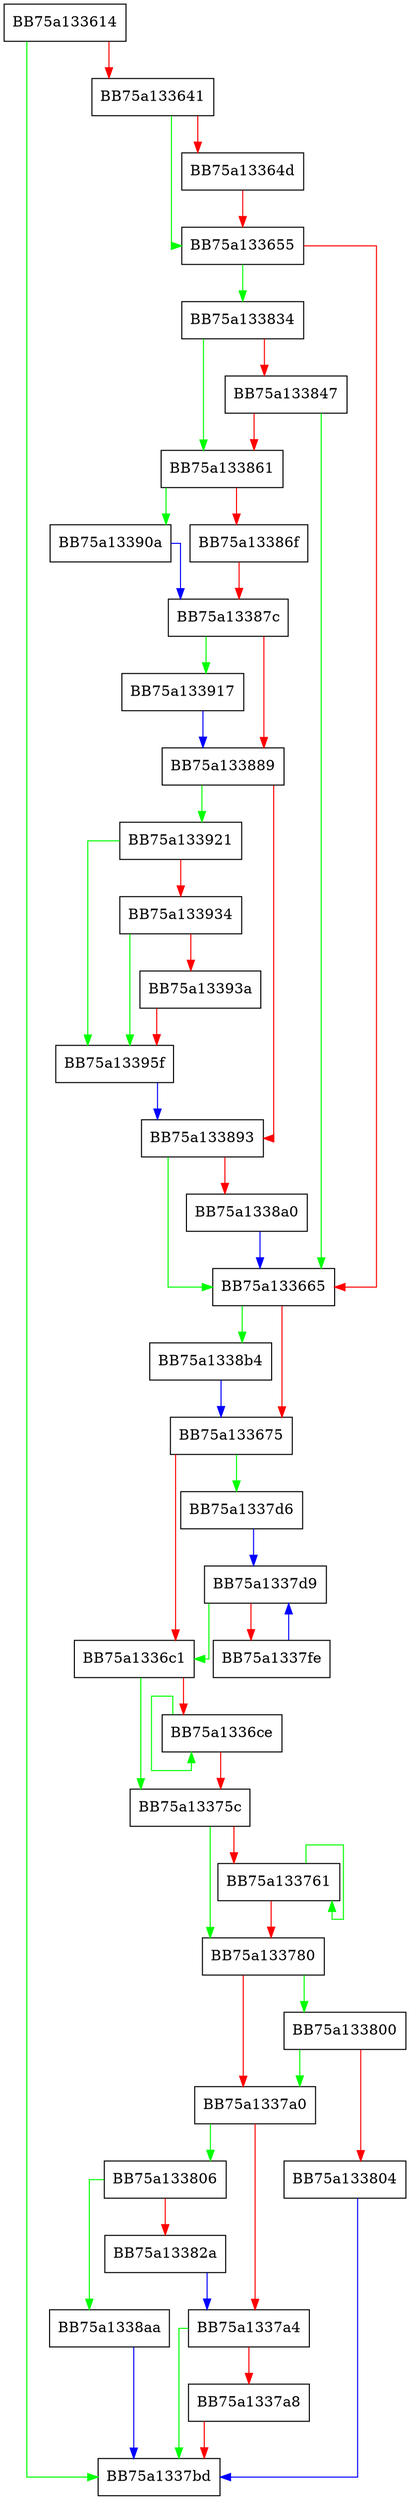 digraph bloomfilter_check {
  node [shape="box"];
  graph [splines=ortho];
  BB75a133614 -> BB75a1337bd [color="green"];
  BB75a133614 -> BB75a133641 [color="red"];
  BB75a133641 -> BB75a133655 [color="green"];
  BB75a133641 -> BB75a13364d [color="red"];
  BB75a13364d -> BB75a133655 [color="red"];
  BB75a133655 -> BB75a133834 [color="green"];
  BB75a133655 -> BB75a133665 [color="red"];
  BB75a133665 -> BB75a1338b4 [color="green"];
  BB75a133665 -> BB75a133675 [color="red"];
  BB75a133675 -> BB75a1337d6 [color="green"];
  BB75a133675 -> BB75a1336c1 [color="red"];
  BB75a1336c1 -> BB75a13375c [color="green"];
  BB75a1336c1 -> BB75a1336ce [color="red"];
  BB75a1336ce -> BB75a1336ce [color="green"];
  BB75a1336ce -> BB75a13375c [color="red"];
  BB75a13375c -> BB75a133780 [color="green"];
  BB75a13375c -> BB75a133761 [color="red"];
  BB75a133761 -> BB75a133761 [color="green"];
  BB75a133761 -> BB75a133780 [color="red"];
  BB75a133780 -> BB75a133800 [color="green"];
  BB75a133780 -> BB75a1337a0 [color="red"];
  BB75a1337a0 -> BB75a133806 [color="green"];
  BB75a1337a0 -> BB75a1337a4 [color="red"];
  BB75a1337a4 -> BB75a1337bd [color="green"];
  BB75a1337a4 -> BB75a1337a8 [color="red"];
  BB75a1337a8 -> BB75a1337bd [color="red"];
  BB75a1337d6 -> BB75a1337d9 [color="blue"];
  BB75a1337d9 -> BB75a1336c1 [color="green"];
  BB75a1337d9 -> BB75a1337fe [color="red"];
  BB75a1337fe -> BB75a1337d9 [color="blue"];
  BB75a133800 -> BB75a1337a0 [color="green"];
  BB75a133800 -> BB75a133804 [color="red"];
  BB75a133804 -> BB75a1337bd [color="blue"];
  BB75a133806 -> BB75a1338aa [color="green"];
  BB75a133806 -> BB75a13382a [color="red"];
  BB75a13382a -> BB75a1337a4 [color="blue"];
  BB75a133834 -> BB75a133861 [color="green"];
  BB75a133834 -> BB75a133847 [color="red"];
  BB75a133847 -> BB75a133665 [color="green"];
  BB75a133847 -> BB75a133861 [color="red"];
  BB75a133861 -> BB75a13390a [color="green"];
  BB75a133861 -> BB75a13386f [color="red"];
  BB75a13386f -> BB75a13387c [color="red"];
  BB75a13387c -> BB75a133917 [color="green"];
  BB75a13387c -> BB75a133889 [color="red"];
  BB75a133889 -> BB75a133921 [color="green"];
  BB75a133889 -> BB75a133893 [color="red"];
  BB75a133893 -> BB75a133665 [color="green"];
  BB75a133893 -> BB75a1338a0 [color="red"];
  BB75a1338a0 -> BB75a133665 [color="blue"];
  BB75a1338aa -> BB75a1337bd [color="blue"];
  BB75a1338b4 -> BB75a133675 [color="blue"];
  BB75a13390a -> BB75a13387c [color="blue"];
  BB75a133917 -> BB75a133889 [color="blue"];
  BB75a133921 -> BB75a13395f [color="green"];
  BB75a133921 -> BB75a133934 [color="red"];
  BB75a133934 -> BB75a13395f [color="green"];
  BB75a133934 -> BB75a13393a [color="red"];
  BB75a13393a -> BB75a13395f [color="red"];
  BB75a13395f -> BB75a133893 [color="blue"];
}